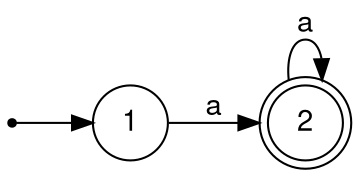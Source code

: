 digraph finite_state_machine {
	fontname="Helvetica,Arial,sans-serif"
	node [fontname="Helvetica,Arial,sans-serif"]
	edge [fontname="Helvetica,Arial,sans-serif"]
	rankdir=LR;
	node [shape = circle]; 1;
	node [shape = doublecircle]; 2;
	node [shape = circle];
	1 -> 2 [label = "a"];
	2 -> 2 [label = "a"];
	nowhere [shape=point];	nowhere -> 1;}